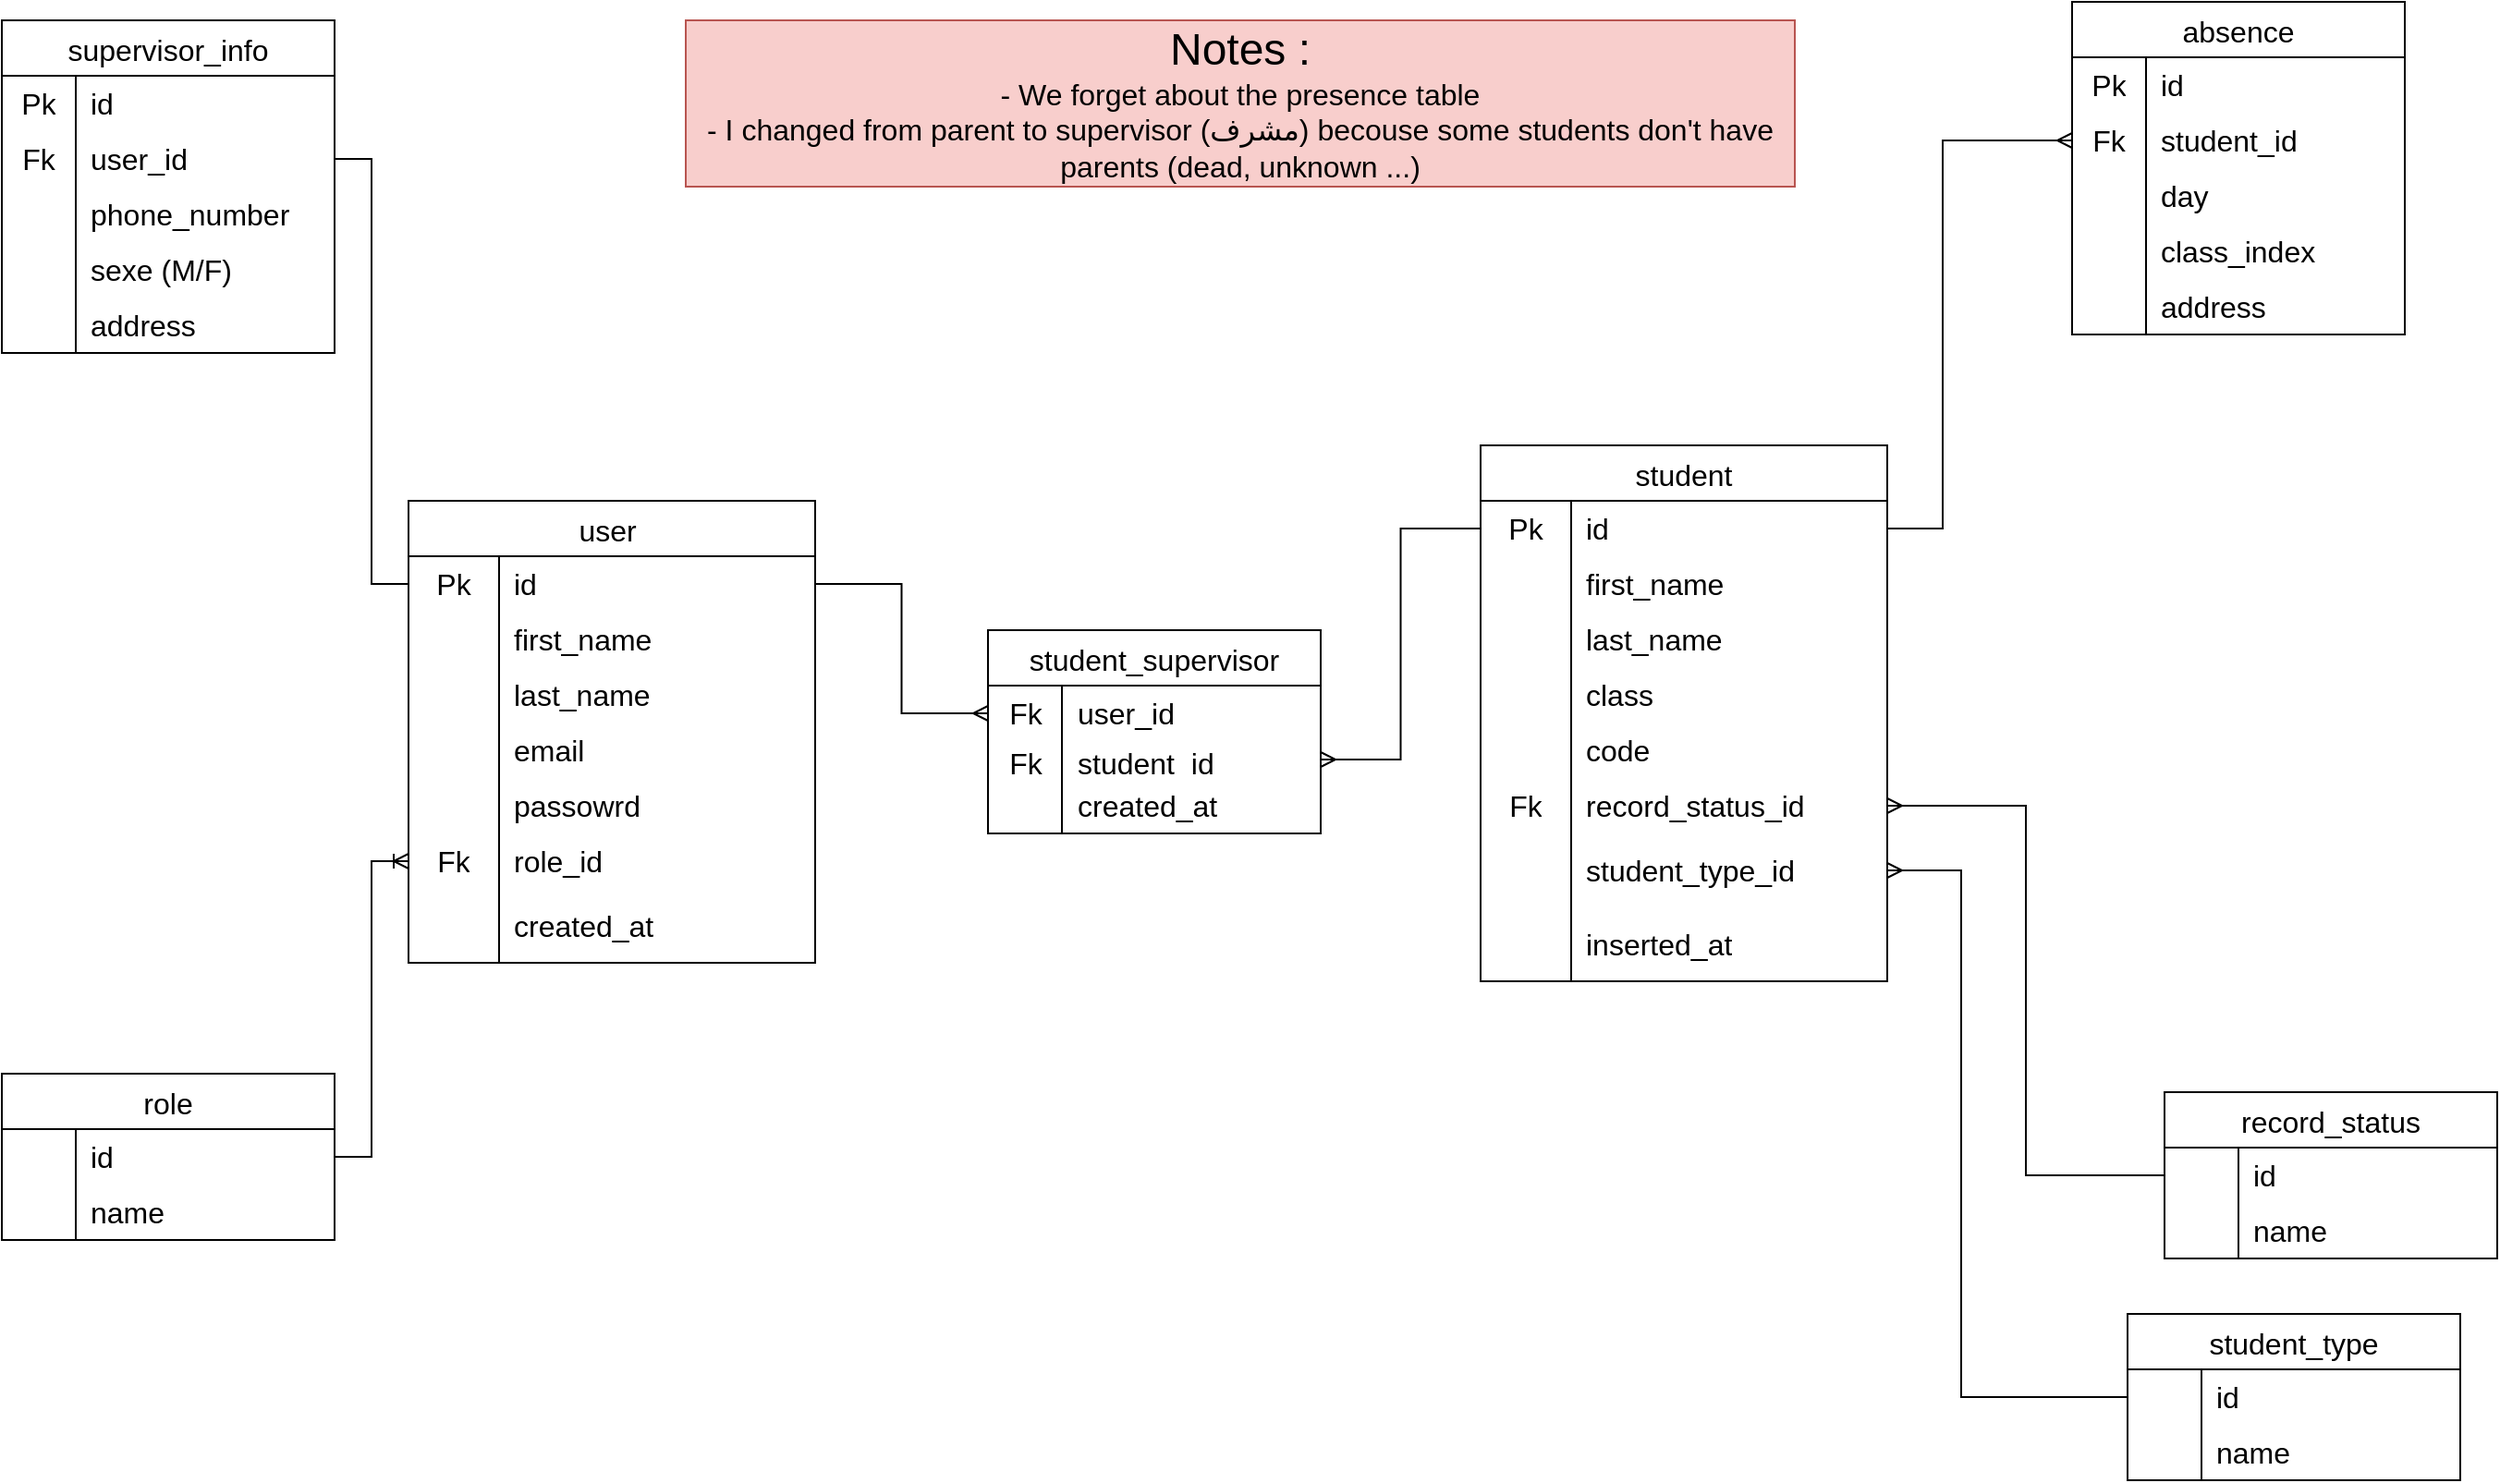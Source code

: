 <mxfile version="26.1.3">
  <diagram name="Page-1" id="iWVJlyP0sBPoSjWpy2HZ">
    <mxGraphModel dx="2587" dy="2181" grid="1" gridSize="10" guides="1" tooltips="1" connect="1" arrows="1" fold="1" page="1" pageScale="1" pageWidth="827" pageHeight="1169" math="0" shadow="0">
      <root>
        <mxCell id="0" />
        <mxCell id="1" parent="0" />
        <mxCell id="FHcWK3ahp0YAkN2YM2lw-1" value="user " style="shape=table;startSize=30;container=1;collapsible=0;childLayout=tableLayout;fixedRows=1;rowLines=0;fontStyle=0;strokeColor=default;fontSize=16;" parent="1" vertex="1">
          <mxGeometry x="10" y="80" width="220" height="250" as="geometry" />
        </mxCell>
        <mxCell id="FHcWK3ahp0YAkN2YM2lw-2" value="" style="shape=tableRow;horizontal=0;startSize=0;swimlaneHead=0;swimlaneBody=0;top=0;left=0;bottom=0;right=0;collapsible=0;dropTarget=0;fillColor=none;points=[[0,0.5],[1,0.5]];portConstraint=eastwest;strokeColor=inherit;fontSize=16;" parent="FHcWK3ahp0YAkN2YM2lw-1" vertex="1">
          <mxGeometry y="30" width="220" height="30" as="geometry" />
        </mxCell>
        <mxCell id="FHcWK3ahp0YAkN2YM2lw-3" value="Pk" style="shape=partialRectangle;html=1;whiteSpace=wrap;connectable=0;fillColor=none;top=0;left=0;bottom=0;right=0;overflow=hidden;pointerEvents=1;strokeColor=inherit;fontSize=16;" parent="FHcWK3ahp0YAkN2YM2lw-2" vertex="1">
          <mxGeometry width="49" height="30" as="geometry">
            <mxRectangle width="49" height="30" as="alternateBounds" />
          </mxGeometry>
        </mxCell>
        <mxCell id="FHcWK3ahp0YAkN2YM2lw-4" value="id&amp;nbsp;" style="shape=partialRectangle;html=1;whiteSpace=wrap;connectable=0;fillColor=none;top=0;left=0;bottom=0;right=0;align=left;spacingLeft=6;overflow=hidden;strokeColor=inherit;fontSize=16;" parent="FHcWK3ahp0YAkN2YM2lw-2" vertex="1">
          <mxGeometry x="49" width="171" height="30" as="geometry">
            <mxRectangle width="171" height="30" as="alternateBounds" />
          </mxGeometry>
        </mxCell>
        <mxCell id="FHcWK3ahp0YAkN2YM2lw-5" value="" style="shape=tableRow;horizontal=0;startSize=0;swimlaneHead=0;swimlaneBody=0;top=0;left=0;bottom=0;right=0;collapsible=0;dropTarget=0;fillColor=none;points=[[0,0.5],[1,0.5]];portConstraint=eastwest;strokeColor=inherit;fontSize=16;" parent="FHcWK3ahp0YAkN2YM2lw-1" vertex="1">
          <mxGeometry y="60" width="220" height="30" as="geometry" />
        </mxCell>
        <mxCell id="FHcWK3ahp0YAkN2YM2lw-6" value="" style="shape=partialRectangle;html=1;whiteSpace=wrap;connectable=0;fillColor=none;top=0;left=0;bottom=0;right=0;overflow=hidden;strokeColor=inherit;fontSize=16;" parent="FHcWK3ahp0YAkN2YM2lw-5" vertex="1">
          <mxGeometry width="49" height="30" as="geometry">
            <mxRectangle width="49" height="30" as="alternateBounds" />
          </mxGeometry>
        </mxCell>
        <mxCell id="FHcWK3ahp0YAkN2YM2lw-7" value="first_name" style="shape=partialRectangle;html=1;whiteSpace=wrap;connectable=0;fillColor=none;top=0;left=0;bottom=0;right=0;align=left;spacingLeft=6;overflow=hidden;strokeColor=inherit;fontSize=16;" parent="FHcWK3ahp0YAkN2YM2lw-5" vertex="1">
          <mxGeometry x="49" width="171" height="30" as="geometry">
            <mxRectangle width="171" height="30" as="alternateBounds" />
          </mxGeometry>
        </mxCell>
        <mxCell id="FHcWK3ahp0YAkN2YM2lw-11" value="" style="shape=tableRow;horizontal=0;startSize=0;swimlaneHead=0;swimlaneBody=0;top=0;left=0;bottom=0;right=0;collapsible=0;dropTarget=0;fillColor=none;points=[[0,0.5],[1,0.5]];portConstraint=eastwest;strokeColor=inherit;fontSize=16;" parent="FHcWK3ahp0YAkN2YM2lw-1" vertex="1">
          <mxGeometry y="90" width="220" height="30" as="geometry" />
        </mxCell>
        <mxCell id="FHcWK3ahp0YAkN2YM2lw-12" value="" style="shape=partialRectangle;html=1;whiteSpace=wrap;connectable=0;fillColor=none;top=0;left=0;bottom=0;right=0;overflow=hidden;strokeColor=inherit;fontSize=16;" parent="FHcWK3ahp0YAkN2YM2lw-11" vertex="1">
          <mxGeometry width="49" height="30" as="geometry">
            <mxRectangle width="49" height="30" as="alternateBounds" />
          </mxGeometry>
        </mxCell>
        <mxCell id="FHcWK3ahp0YAkN2YM2lw-13" value="last_name&amp;nbsp;" style="shape=partialRectangle;html=1;whiteSpace=wrap;connectable=0;fillColor=none;top=0;left=0;bottom=0;right=0;align=left;spacingLeft=6;overflow=hidden;strokeColor=inherit;fontSize=16;" parent="FHcWK3ahp0YAkN2YM2lw-11" vertex="1">
          <mxGeometry x="49" width="171" height="30" as="geometry">
            <mxRectangle width="171" height="30" as="alternateBounds" />
          </mxGeometry>
        </mxCell>
        <mxCell id="FHcWK3ahp0YAkN2YM2lw-14" value="" style="shape=tableRow;horizontal=0;startSize=0;swimlaneHead=0;swimlaneBody=0;top=0;left=0;bottom=0;right=0;collapsible=0;dropTarget=0;fillColor=none;points=[[0,0.5],[1,0.5]];portConstraint=eastwest;strokeColor=inherit;fontSize=16;" parent="FHcWK3ahp0YAkN2YM2lw-1" vertex="1">
          <mxGeometry y="120" width="220" height="30" as="geometry" />
        </mxCell>
        <mxCell id="FHcWK3ahp0YAkN2YM2lw-15" value="" style="shape=partialRectangle;html=1;whiteSpace=wrap;connectable=0;fillColor=none;top=0;left=0;bottom=0;right=0;overflow=hidden;strokeColor=inherit;fontSize=16;" parent="FHcWK3ahp0YAkN2YM2lw-14" vertex="1">
          <mxGeometry width="49" height="30" as="geometry">
            <mxRectangle width="49" height="30" as="alternateBounds" />
          </mxGeometry>
        </mxCell>
        <mxCell id="FHcWK3ahp0YAkN2YM2lw-16" value="email" style="shape=partialRectangle;html=1;whiteSpace=wrap;connectable=0;fillColor=none;top=0;left=0;bottom=0;right=0;align=left;spacingLeft=6;overflow=hidden;strokeColor=inherit;fontSize=16;" parent="FHcWK3ahp0YAkN2YM2lw-14" vertex="1">
          <mxGeometry x="49" width="171" height="30" as="geometry">
            <mxRectangle width="171" height="30" as="alternateBounds" />
          </mxGeometry>
        </mxCell>
        <mxCell id="FHcWK3ahp0YAkN2YM2lw-30" value="" style="shape=tableRow;horizontal=0;startSize=0;swimlaneHead=0;swimlaneBody=0;top=0;left=0;bottom=0;right=0;collapsible=0;dropTarget=0;fillColor=none;points=[[0,0.5],[1,0.5]];portConstraint=eastwest;strokeColor=inherit;fontSize=16;" parent="FHcWK3ahp0YAkN2YM2lw-1" vertex="1">
          <mxGeometry y="150" width="220" height="30" as="geometry" />
        </mxCell>
        <mxCell id="FHcWK3ahp0YAkN2YM2lw-31" value="" style="shape=partialRectangle;html=1;whiteSpace=wrap;connectable=0;fillColor=none;top=0;left=0;bottom=0;right=0;overflow=hidden;strokeColor=inherit;fontSize=16;" parent="FHcWK3ahp0YAkN2YM2lw-30" vertex="1">
          <mxGeometry width="49" height="30" as="geometry">
            <mxRectangle width="49" height="30" as="alternateBounds" />
          </mxGeometry>
        </mxCell>
        <mxCell id="FHcWK3ahp0YAkN2YM2lw-32" value="passowrd" style="shape=partialRectangle;html=1;whiteSpace=wrap;connectable=0;fillColor=none;top=0;left=0;bottom=0;right=0;align=left;spacingLeft=6;overflow=hidden;strokeColor=inherit;fontSize=16;" parent="FHcWK3ahp0YAkN2YM2lw-30" vertex="1">
          <mxGeometry x="49" width="171" height="30" as="geometry">
            <mxRectangle width="171" height="30" as="alternateBounds" />
          </mxGeometry>
        </mxCell>
        <mxCell id="FHcWK3ahp0YAkN2YM2lw-17" value="" style="shape=tableRow;horizontal=0;startSize=0;swimlaneHead=0;swimlaneBody=0;top=0;left=0;bottom=0;right=0;collapsible=0;dropTarget=0;fillColor=none;points=[[0,0.5],[1,0.5]];portConstraint=eastwest;strokeColor=inherit;fontSize=16;" parent="FHcWK3ahp0YAkN2YM2lw-1" vertex="1">
          <mxGeometry y="180" width="220" height="30" as="geometry" />
        </mxCell>
        <mxCell id="FHcWK3ahp0YAkN2YM2lw-18" value="Fk" style="shape=partialRectangle;html=1;whiteSpace=wrap;connectable=0;fillColor=none;top=0;left=0;bottom=0;right=0;overflow=hidden;strokeColor=inherit;fontSize=16;" parent="FHcWK3ahp0YAkN2YM2lw-17" vertex="1">
          <mxGeometry width="49" height="30" as="geometry">
            <mxRectangle width="49" height="30" as="alternateBounds" />
          </mxGeometry>
        </mxCell>
        <mxCell id="FHcWK3ahp0YAkN2YM2lw-19" value="role_id" style="shape=partialRectangle;html=1;whiteSpace=wrap;connectable=0;fillColor=none;top=0;left=0;bottom=0;right=0;align=left;spacingLeft=6;overflow=hidden;strokeColor=inherit;fontSize=16;" parent="FHcWK3ahp0YAkN2YM2lw-17" vertex="1">
          <mxGeometry x="49" width="171" height="30" as="geometry">
            <mxRectangle width="171" height="30" as="alternateBounds" />
          </mxGeometry>
        </mxCell>
        <mxCell id="FHcWK3ahp0YAkN2YM2lw-8" value="" style="shape=tableRow;horizontal=0;startSize=0;swimlaneHead=0;swimlaneBody=0;top=0;left=0;bottom=0;right=0;collapsible=0;dropTarget=0;fillColor=none;points=[[0,0.5],[1,0.5]];portConstraint=eastwest;strokeColor=inherit;fontSize=16;" parent="FHcWK3ahp0YAkN2YM2lw-1" vertex="1">
          <mxGeometry y="210" width="220" height="40" as="geometry" />
        </mxCell>
        <mxCell id="FHcWK3ahp0YAkN2YM2lw-9" value="" style="shape=partialRectangle;html=1;whiteSpace=wrap;connectable=0;fillColor=none;top=0;left=0;bottom=0;right=0;overflow=hidden;strokeColor=inherit;fontSize=16;" parent="FHcWK3ahp0YAkN2YM2lw-8" vertex="1">
          <mxGeometry width="49" height="40" as="geometry">
            <mxRectangle width="49" height="40" as="alternateBounds" />
          </mxGeometry>
        </mxCell>
        <mxCell id="FHcWK3ahp0YAkN2YM2lw-10" value="created_at" style="shape=partialRectangle;html=1;whiteSpace=wrap;connectable=0;fillColor=none;top=0;left=0;bottom=0;right=0;align=left;spacingLeft=6;overflow=hidden;strokeColor=inherit;fontSize=16;" parent="FHcWK3ahp0YAkN2YM2lw-8" vertex="1">
          <mxGeometry x="49" width="171" height="40" as="geometry">
            <mxRectangle width="171" height="40" as="alternateBounds" />
          </mxGeometry>
        </mxCell>
        <mxCell id="FHcWK3ahp0YAkN2YM2lw-20" value="role" style="shape=table;startSize=30;container=1;collapsible=0;childLayout=tableLayout;fixedRows=1;rowLines=0;fontStyle=0;strokeColor=default;fontSize=16;" parent="1" vertex="1">
          <mxGeometry x="-210" y="390" width="180" height="90" as="geometry" />
        </mxCell>
        <mxCell id="FHcWK3ahp0YAkN2YM2lw-21" value="" style="shape=tableRow;horizontal=0;startSize=0;swimlaneHead=0;swimlaneBody=0;top=0;left=0;bottom=0;right=0;collapsible=0;dropTarget=0;fillColor=none;points=[[0,0.5],[1,0.5]];portConstraint=eastwest;strokeColor=inherit;fontSize=16;" parent="FHcWK3ahp0YAkN2YM2lw-20" vertex="1">
          <mxGeometry y="30" width="180" height="30" as="geometry" />
        </mxCell>
        <mxCell id="FHcWK3ahp0YAkN2YM2lw-22" value="" style="shape=partialRectangle;html=1;whiteSpace=wrap;connectable=0;fillColor=none;top=0;left=0;bottom=0;right=0;overflow=hidden;pointerEvents=1;strokeColor=inherit;fontSize=16;" parent="FHcWK3ahp0YAkN2YM2lw-21" vertex="1">
          <mxGeometry width="40" height="30" as="geometry">
            <mxRectangle width="40" height="30" as="alternateBounds" />
          </mxGeometry>
        </mxCell>
        <mxCell id="FHcWK3ahp0YAkN2YM2lw-23" value="id" style="shape=partialRectangle;html=1;whiteSpace=wrap;connectable=0;fillColor=none;top=0;left=0;bottom=0;right=0;align=left;spacingLeft=6;overflow=hidden;strokeColor=inherit;fontSize=16;" parent="FHcWK3ahp0YAkN2YM2lw-21" vertex="1">
          <mxGeometry x="40" width="140" height="30" as="geometry">
            <mxRectangle width="140" height="30" as="alternateBounds" />
          </mxGeometry>
        </mxCell>
        <mxCell id="FHcWK3ahp0YAkN2YM2lw-24" value="" style="shape=tableRow;horizontal=0;startSize=0;swimlaneHead=0;swimlaneBody=0;top=0;left=0;bottom=0;right=0;collapsible=0;dropTarget=0;fillColor=none;points=[[0,0.5],[1,0.5]];portConstraint=eastwest;strokeColor=inherit;fontSize=16;" parent="FHcWK3ahp0YAkN2YM2lw-20" vertex="1">
          <mxGeometry y="60" width="180" height="30" as="geometry" />
        </mxCell>
        <mxCell id="FHcWK3ahp0YAkN2YM2lw-25" value="" style="shape=partialRectangle;html=1;whiteSpace=wrap;connectable=0;fillColor=none;top=0;left=0;bottom=0;right=0;overflow=hidden;strokeColor=inherit;fontSize=16;" parent="FHcWK3ahp0YAkN2YM2lw-24" vertex="1">
          <mxGeometry width="40" height="30" as="geometry">
            <mxRectangle width="40" height="30" as="alternateBounds" />
          </mxGeometry>
        </mxCell>
        <mxCell id="FHcWK3ahp0YAkN2YM2lw-26" value="name" style="shape=partialRectangle;html=1;whiteSpace=wrap;connectable=0;fillColor=none;top=0;left=0;bottom=0;right=0;align=left;spacingLeft=6;overflow=hidden;strokeColor=inherit;fontSize=16;" parent="FHcWK3ahp0YAkN2YM2lw-24" vertex="1">
          <mxGeometry x="40" width="140" height="30" as="geometry">
            <mxRectangle width="140" height="30" as="alternateBounds" />
          </mxGeometry>
        </mxCell>
        <mxCell id="FHcWK3ahp0YAkN2YM2lw-60" value="record_status" style="shape=table;startSize=30;container=1;collapsible=0;childLayout=tableLayout;fixedRows=1;rowLines=0;fontStyle=0;strokeColor=default;fontSize=16;" parent="1" vertex="1">
          <mxGeometry x="960" y="400" width="180" height="90" as="geometry" />
        </mxCell>
        <mxCell id="FHcWK3ahp0YAkN2YM2lw-61" value="" style="shape=tableRow;horizontal=0;startSize=0;swimlaneHead=0;swimlaneBody=0;top=0;left=0;bottom=0;right=0;collapsible=0;dropTarget=0;fillColor=none;points=[[0,0.5],[1,0.5]];portConstraint=eastwest;strokeColor=inherit;fontSize=16;" parent="FHcWK3ahp0YAkN2YM2lw-60" vertex="1">
          <mxGeometry y="30" width="180" height="30" as="geometry" />
        </mxCell>
        <mxCell id="FHcWK3ahp0YAkN2YM2lw-62" value="" style="shape=partialRectangle;html=1;whiteSpace=wrap;connectable=0;fillColor=none;top=0;left=0;bottom=0;right=0;overflow=hidden;pointerEvents=1;strokeColor=inherit;fontSize=16;" parent="FHcWK3ahp0YAkN2YM2lw-61" vertex="1">
          <mxGeometry width="40" height="30" as="geometry">
            <mxRectangle width="40" height="30" as="alternateBounds" />
          </mxGeometry>
        </mxCell>
        <mxCell id="FHcWK3ahp0YAkN2YM2lw-63" value="id" style="shape=partialRectangle;html=1;whiteSpace=wrap;connectable=0;fillColor=none;top=0;left=0;bottom=0;right=0;align=left;spacingLeft=6;overflow=hidden;strokeColor=inherit;fontSize=16;" parent="FHcWK3ahp0YAkN2YM2lw-61" vertex="1">
          <mxGeometry x="40" width="140" height="30" as="geometry">
            <mxRectangle width="140" height="30" as="alternateBounds" />
          </mxGeometry>
        </mxCell>
        <mxCell id="FHcWK3ahp0YAkN2YM2lw-64" value="" style="shape=tableRow;horizontal=0;startSize=0;swimlaneHead=0;swimlaneBody=0;top=0;left=0;bottom=0;right=0;collapsible=0;dropTarget=0;fillColor=none;points=[[0,0.5],[1,0.5]];portConstraint=eastwest;strokeColor=inherit;fontSize=16;" parent="FHcWK3ahp0YAkN2YM2lw-60" vertex="1">
          <mxGeometry y="60" width="180" height="30" as="geometry" />
        </mxCell>
        <mxCell id="FHcWK3ahp0YAkN2YM2lw-65" value="" style="shape=partialRectangle;html=1;whiteSpace=wrap;connectable=0;fillColor=none;top=0;left=0;bottom=0;right=0;overflow=hidden;strokeColor=inherit;fontSize=16;" parent="FHcWK3ahp0YAkN2YM2lw-64" vertex="1">
          <mxGeometry width="40" height="30" as="geometry">
            <mxRectangle width="40" height="30" as="alternateBounds" />
          </mxGeometry>
        </mxCell>
        <mxCell id="FHcWK3ahp0YAkN2YM2lw-66" value="name" style="shape=partialRectangle;html=1;whiteSpace=wrap;connectable=0;fillColor=none;top=0;left=0;bottom=0;right=0;align=left;spacingLeft=6;overflow=hidden;strokeColor=inherit;fontSize=16;" parent="FHcWK3ahp0YAkN2YM2lw-64" vertex="1">
          <mxGeometry x="40" width="140" height="30" as="geometry">
            <mxRectangle width="140" height="30" as="alternateBounds" />
          </mxGeometry>
        </mxCell>
        <mxCell id="FHcWK3ahp0YAkN2YM2lw-111" value="student_supervisor" style="shape=table;startSize=30;container=1;collapsible=0;childLayout=tableLayout;fixedRows=1;rowLines=0;fontStyle=0;strokeColor=default;fontSize=16;" parent="1" vertex="1">
          <mxGeometry x="323.5" y="150" width="180" height="110" as="geometry" />
        </mxCell>
        <mxCell id="FHcWK3ahp0YAkN2YM2lw-115" value="" style="shape=tableRow;horizontal=0;startSize=0;swimlaneHead=0;swimlaneBody=0;top=0;left=0;bottom=0;right=0;collapsible=0;dropTarget=0;fillColor=none;points=[[0,0.5],[1,0.5]];portConstraint=eastwest;strokeColor=inherit;fontSize=16;" parent="FHcWK3ahp0YAkN2YM2lw-111" vertex="1">
          <mxGeometry y="30" width="180" height="30" as="geometry" />
        </mxCell>
        <mxCell id="FHcWK3ahp0YAkN2YM2lw-116" value="Fk" style="shape=partialRectangle;html=1;whiteSpace=wrap;connectable=0;fillColor=none;top=0;left=0;bottom=0;right=0;overflow=hidden;strokeColor=inherit;fontSize=16;" parent="FHcWK3ahp0YAkN2YM2lw-115" vertex="1">
          <mxGeometry width="40" height="30" as="geometry">
            <mxRectangle width="40" height="30" as="alternateBounds" />
          </mxGeometry>
        </mxCell>
        <mxCell id="FHcWK3ahp0YAkN2YM2lw-117" value="user_id" style="shape=partialRectangle;html=1;whiteSpace=wrap;connectable=0;fillColor=none;top=0;left=0;bottom=0;right=0;align=left;spacingLeft=6;overflow=hidden;strokeColor=inherit;fontSize=16;" parent="FHcWK3ahp0YAkN2YM2lw-115" vertex="1">
          <mxGeometry x="40" width="140" height="30" as="geometry">
            <mxRectangle width="140" height="30" as="alternateBounds" />
          </mxGeometry>
        </mxCell>
        <mxCell id="FHcWK3ahp0YAkN2YM2lw-112" value="" style="shape=tableRow;horizontal=0;startSize=0;swimlaneHead=0;swimlaneBody=0;top=0;left=0;bottom=0;right=0;collapsible=0;dropTarget=0;fillColor=none;points=[[0,0.5],[1,0.5]];portConstraint=eastwest;strokeColor=inherit;fontSize=16;" parent="FHcWK3ahp0YAkN2YM2lw-111" vertex="1">
          <mxGeometry y="60" width="180" height="20" as="geometry" />
        </mxCell>
        <mxCell id="FHcWK3ahp0YAkN2YM2lw-113" value="Fk" style="shape=partialRectangle;html=1;whiteSpace=wrap;connectable=0;fillColor=none;top=0;left=0;bottom=0;right=0;overflow=hidden;pointerEvents=1;strokeColor=inherit;fontSize=16;" parent="FHcWK3ahp0YAkN2YM2lw-112" vertex="1">
          <mxGeometry width="40" height="20" as="geometry">
            <mxRectangle width="40" height="20" as="alternateBounds" />
          </mxGeometry>
        </mxCell>
        <mxCell id="FHcWK3ahp0YAkN2YM2lw-114" value="student_id" style="shape=partialRectangle;html=1;whiteSpace=wrap;connectable=0;fillColor=none;top=0;left=0;bottom=0;right=0;align=left;spacingLeft=6;overflow=hidden;strokeColor=inherit;fontSize=16;" parent="FHcWK3ahp0YAkN2YM2lw-112" vertex="1">
          <mxGeometry x="40" width="140" height="20" as="geometry">
            <mxRectangle width="140" height="20" as="alternateBounds" />
          </mxGeometry>
        </mxCell>
        <mxCell id="FHcWK3ahp0YAkN2YM2lw-118" value="" style="shape=tableRow;horizontal=0;startSize=0;swimlaneHead=0;swimlaneBody=0;top=0;left=0;bottom=0;right=0;collapsible=0;dropTarget=0;fillColor=none;points=[[0,0.5],[1,0.5]];portConstraint=eastwest;strokeColor=inherit;fontSize=16;" parent="FHcWK3ahp0YAkN2YM2lw-111" vertex="1">
          <mxGeometry y="80" width="180" height="30" as="geometry" />
        </mxCell>
        <mxCell id="FHcWK3ahp0YAkN2YM2lw-119" value="" style="shape=partialRectangle;html=1;whiteSpace=wrap;connectable=0;fillColor=none;top=0;left=0;bottom=0;right=0;overflow=hidden;strokeColor=inherit;fontSize=16;" parent="FHcWK3ahp0YAkN2YM2lw-118" vertex="1">
          <mxGeometry width="40" height="30" as="geometry">
            <mxRectangle width="40" height="30" as="alternateBounds" />
          </mxGeometry>
        </mxCell>
        <mxCell id="FHcWK3ahp0YAkN2YM2lw-120" value="created_at" style="shape=partialRectangle;html=1;whiteSpace=wrap;connectable=0;fillColor=none;top=0;left=0;bottom=0;right=0;align=left;spacingLeft=6;overflow=hidden;strokeColor=inherit;fontSize=16;" parent="FHcWK3ahp0YAkN2YM2lw-118" vertex="1">
          <mxGeometry x="40" width="140" height="30" as="geometry">
            <mxRectangle width="140" height="30" as="alternateBounds" />
          </mxGeometry>
        </mxCell>
        <mxCell id="0Z7_O7jBufuZSuXFcA4i-94" style="edgeStyle=orthogonalEdgeStyle;rounded=0;orthogonalLoop=1;jettySize=auto;html=1;entryX=1;entryY=0.5;entryDx=0;entryDy=0;endArrow=ERmany;endFill=0;exitX=0;exitY=0.5;exitDx=0;exitDy=0;" edge="1" parent="1" source="FHcWK3ahp0YAkN2YM2lw-80" target="0Z7_O7jBufuZSuXFcA4i-75">
          <mxGeometry relative="1" as="geometry">
            <Array as="points">
              <mxPoint x="850" y="565" />
              <mxPoint x="850" y="280" />
            </Array>
          </mxGeometry>
        </mxCell>
        <mxCell id="FHcWK3ahp0YAkN2YM2lw-79" value="student_type" style="shape=table;startSize=30;container=1;collapsible=0;childLayout=tableLayout;fixedRows=1;rowLines=0;fontStyle=0;strokeColor=default;fontSize=16;" parent="1" vertex="1">
          <mxGeometry x="940" y="520" width="180" height="90" as="geometry" />
        </mxCell>
        <mxCell id="FHcWK3ahp0YAkN2YM2lw-80" value="" style="shape=tableRow;horizontal=0;startSize=0;swimlaneHead=0;swimlaneBody=0;top=0;left=0;bottom=0;right=0;collapsible=0;dropTarget=0;fillColor=none;points=[[0,0.5],[1,0.5]];portConstraint=eastwest;strokeColor=inherit;fontSize=16;" parent="FHcWK3ahp0YAkN2YM2lw-79" vertex="1">
          <mxGeometry y="30" width="180" height="30" as="geometry" />
        </mxCell>
        <mxCell id="FHcWK3ahp0YAkN2YM2lw-81" value="" style="shape=partialRectangle;html=1;whiteSpace=wrap;connectable=0;fillColor=none;top=0;left=0;bottom=0;right=0;overflow=hidden;pointerEvents=1;strokeColor=inherit;fontSize=16;" parent="FHcWK3ahp0YAkN2YM2lw-80" vertex="1">
          <mxGeometry width="40" height="30" as="geometry">
            <mxRectangle width="40" height="30" as="alternateBounds" />
          </mxGeometry>
        </mxCell>
        <mxCell id="FHcWK3ahp0YAkN2YM2lw-82" value="id" style="shape=partialRectangle;html=1;whiteSpace=wrap;connectable=0;fillColor=none;top=0;left=0;bottom=0;right=0;align=left;spacingLeft=6;overflow=hidden;strokeColor=inherit;fontSize=16;" parent="FHcWK3ahp0YAkN2YM2lw-80" vertex="1">
          <mxGeometry x="40" width="140" height="30" as="geometry">
            <mxRectangle width="140" height="30" as="alternateBounds" />
          </mxGeometry>
        </mxCell>
        <mxCell id="FHcWK3ahp0YAkN2YM2lw-83" value="" style="shape=tableRow;horizontal=0;startSize=0;swimlaneHead=0;swimlaneBody=0;top=0;left=0;bottom=0;right=0;collapsible=0;dropTarget=0;fillColor=none;points=[[0,0.5],[1,0.5]];portConstraint=eastwest;strokeColor=inherit;fontSize=16;" parent="FHcWK3ahp0YAkN2YM2lw-79" vertex="1">
          <mxGeometry y="60" width="180" height="30" as="geometry" />
        </mxCell>
        <mxCell id="FHcWK3ahp0YAkN2YM2lw-84" value="" style="shape=partialRectangle;html=1;whiteSpace=wrap;connectable=0;fillColor=none;top=0;left=0;bottom=0;right=0;overflow=hidden;strokeColor=inherit;fontSize=16;" parent="FHcWK3ahp0YAkN2YM2lw-83" vertex="1">
          <mxGeometry width="40" height="30" as="geometry">
            <mxRectangle width="40" height="30" as="alternateBounds" />
          </mxGeometry>
        </mxCell>
        <mxCell id="FHcWK3ahp0YAkN2YM2lw-85" value="name" style="shape=partialRectangle;html=1;whiteSpace=wrap;connectable=0;fillColor=none;top=0;left=0;bottom=0;right=0;align=left;spacingLeft=6;overflow=hidden;strokeColor=inherit;fontSize=16;" parent="FHcWK3ahp0YAkN2YM2lw-83" vertex="1">
          <mxGeometry x="40" width="140" height="30" as="geometry">
            <mxRectangle width="140" height="30" as="alternateBounds" />
          </mxGeometry>
        </mxCell>
        <mxCell id="0Z7_O7jBufuZSuXFcA4i-1" style="edgeStyle=orthogonalEdgeStyle;rounded=0;orthogonalLoop=1;jettySize=auto;html=1;startArrow=ERoneToMany;startFill=0;endArrow=none;" edge="1" parent="1" source="FHcWK3ahp0YAkN2YM2lw-17" target="FHcWK3ahp0YAkN2YM2lw-21">
          <mxGeometry relative="1" as="geometry" />
        </mxCell>
        <mxCell id="0Z7_O7jBufuZSuXFcA4i-2" value="supervisor_info" style="shape=table;startSize=30;container=1;collapsible=0;childLayout=tableLayout;fixedRows=1;rowLines=0;fontStyle=0;strokeColor=default;fontSize=16;" vertex="1" parent="1">
          <mxGeometry x="-210" y="-180" width="180" height="180" as="geometry" />
        </mxCell>
        <mxCell id="0Z7_O7jBufuZSuXFcA4i-3" value="" style="shape=tableRow;horizontal=0;startSize=0;swimlaneHead=0;swimlaneBody=0;top=0;left=0;bottom=0;right=0;collapsible=0;dropTarget=0;fillColor=none;points=[[0,0.5],[1,0.5]];portConstraint=eastwest;strokeColor=inherit;fontSize=16;" vertex="1" parent="0Z7_O7jBufuZSuXFcA4i-2">
          <mxGeometry y="30" width="180" height="30" as="geometry" />
        </mxCell>
        <mxCell id="0Z7_O7jBufuZSuXFcA4i-4" value="Pk" style="shape=partialRectangle;html=1;whiteSpace=wrap;connectable=0;fillColor=none;top=0;left=0;bottom=0;right=0;overflow=hidden;pointerEvents=1;strokeColor=inherit;fontSize=16;" vertex="1" parent="0Z7_O7jBufuZSuXFcA4i-3">
          <mxGeometry width="40" height="30" as="geometry">
            <mxRectangle width="40" height="30" as="alternateBounds" />
          </mxGeometry>
        </mxCell>
        <mxCell id="0Z7_O7jBufuZSuXFcA4i-5" value="id" style="shape=partialRectangle;html=1;whiteSpace=wrap;connectable=0;fillColor=none;top=0;left=0;bottom=0;right=0;align=left;spacingLeft=6;overflow=hidden;strokeColor=inherit;fontSize=16;" vertex="1" parent="0Z7_O7jBufuZSuXFcA4i-3">
          <mxGeometry x="40" width="140" height="30" as="geometry">
            <mxRectangle width="140" height="30" as="alternateBounds" />
          </mxGeometry>
        </mxCell>
        <mxCell id="0Z7_O7jBufuZSuXFcA4i-6" value="" style="shape=tableRow;horizontal=0;startSize=0;swimlaneHead=0;swimlaneBody=0;top=0;left=0;bottom=0;right=0;collapsible=0;dropTarget=0;fillColor=none;points=[[0,0.5],[1,0.5]];portConstraint=eastwest;strokeColor=inherit;fontSize=16;" vertex="1" parent="0Z7_O7jBufuZSuXFcA4i-2">
          <mxGeometry y="60" width="180" height="30" as="geometry" />
        </mxCell>
        <mxCell id="0Z7_O7jBufuZSuXFcA4i-7" value="Fk" style="shape=partialRectangle;html=1;whiteSpace=wrap;connectable=0;fillColor=none;top=0;left=0;bottom=0;right=0;overflow=hidden;strokeColor=inherit;fontSize=16;" vertex="1" parent="0Z7_O7jBufuZSuXFcA4i-6">
          <mxGeometry width="40" height="30" as="geometry">
            <mxRectangle width="40" height="30" as="alternateBounds" />
          </mxGeometry>
        </mxCell>
        <mxCell id="0Z7_O7jBufuZSuXFcA4i-8" value="user_id" style="shape=partialRectangle;html=1;whiteSpace=wrap;connectable=0;fillColor=none;top=0;left=0;bottom=0;right=0;align=left;spacingLeft=6;overflow=hidden;strokeColor=inherit;fontSize=16;" vertex="1" parent="0Z7_O7jBufuZSuXFcA4i-6">
          <mxGeometry x="40" width="140" height="30" as="geometry">
            <mxRectangle width="140" height="30" as="alternateBounds" />
          </mxGeometry>
        </mxCell>
        <mxCell id="0Z7_O7jBufuZSuXFcA4i-14" style="shape=tableRow;horizontal=0;startSize=0;swimlaneHead=0;swimlaneBody=0;top=0;left=0;bottom=0;right=0;collapsible=0;dropTarget=0;fillColor=none;points=[[0,0.5],[1,0.5]];portConstraint=eastwest;strokeColor=inherit;fontSize=16;" vertex="1" parent="0Z7_O7jBufuZSuXFcA4i-2">
          <mxGeometry y="90" width="180" height="30" as="geometry" />
        </mxCell>
        <mxCell id="0Z7_O7jBufuZSuXFcA4i-15" style="shape=partialRectangle;html=1;whiteSpace=wrap;connectable=0;fillColor=none;top=0;left=0;bottom=0;right=0;overflow=hidden;strokeColor=inherit;fontSize=16;" vertex="1" parent="0Z7_O7jBufuZSuXFcA4i-14">
          <mxGeometry width="40" height="30" as="geometry">
            <mxRectangle width="40" height="30" as="alternateBounds" />
          </mxGeometry>
        </mxCell>
        <mxCell id="0Z7_O7jBufuZSuXFcA4i-16" value="phone_number" style="shape=partialRectangle;html=1;whiteSpace=wrap;connectable=0;fillColor=none;top=0;left=0;bottom=0;right=0;align=left;spacingLeft=6;overflow=hidden;strokeColor=inherit;fontSize=16;" vertex="1" parent="0Z7_O7jBufuZSuXFcA4i-14">
          <mxGeometry x="40" width="140" height="30" as="geometry">
            <mxRectangle width="140" height="30" as="alternateBounds" />
          </mxGeometry>
        </mxCell>
        <mxCell id="0Z7_O7jBufuZSuXFcA4i-17" style="shape=tableRow;horizontal=0;startSize=0;swimlaneHead=0;swimlaneBody=0;top=0;left=0;bottom=0;right=0;collapsible=0;dropTarget=0;fillColor=none;points=[[0,0.5],[1,0.5]];portConstraint=eastwest;strokeColor=inherit;fontSize=16;" vertex="1" parent="0Z7_O7jBufuZSuXFcA4i-2">
          <mxGeometry y="120" width="180" height="30" as="geometry" />
        </mxCell>
        <mxCell id="0Z7_O7jBufuZSuXFcA4i-18" style="shape=partialRectangle;html=1;whiteSpace=wrap;connectable=0;fillColor=none;top=0;left=0;bottom=0;right=0;overflow=hidden;strokeColor=inherit;fontSize=16;" vertex="1" parent="0Z7_O7jBufuZSuXFcA4i-17">
          <mxGeometry width="40" height="30" as="geometry">
            <mxRectangle width="40" height="30" as="alternateBounds" />
          </mxGeometry>
        </mxCell>
        <mxCell id="0Z7_O7jBufuZSuXFcA4i-19" value="sexe (M/F)" style="shape=partialRectangle;html=1;whiteSpace=wrap;connectable=0;fillColor=none;top=0;left=0;bottom=0;right=0;align=left;spacingLeft=6;overflow=hidden;strokeColor=inherit;fontSize=16;" vertex="1" parent="0Z7_O7jBufuZSuXFcA4i-17">
          <mxGeometry x="40" width="140" height="30" as="geometry">
            <mxRectangle width="140" height="30" as="alternateBounds" />
          </mxGeometry>
        </mxCell>
        <mxCell id="0Z7_O7jBufuZSuXFcA4i-20" style="shape=tableRow;horizontal=0;startSize=0;swimlaneHead=0;swimlaneBody=0;top=0;left=0;bottom=0;right=0;collapsible=0;dropTarget=0;fillColor=none;points=[[0,0.5],[1,0.5]];portConstraint=eastwest;strokeColor=inherit;fontSize=16;" vertex="1" parent="0Z7_O7jBufuZSuXFcA4i-2">
          <mxGeometry y="150" width="180" height="30" as="geometry" />
        </mxCell>
        <mxCell id="0Z7_O7jBufuZSuXFcA4i-21" style="shape=partialRectangle;html=1;whiteSpace=wrap;connectable=0;fillColor=none;top=0;left=0;bottom=0;right=0;overflow=hidden;strokeColor=inherit;fontSize=16;" vertex="1" parent="0Z7_O7jBufuZSuXFcA4i-20">
          <mxGeometry width="40" height="30" as="geometry">
            <mxRectangle width="40" height="30" as="alternateBounds" />
          </mxGeometry>
        </mxCell>
        <mxCell id="0Z7_O7jBufuZSuXFcA4i-22" value="address" style="shape=partialRectangle;html=1;whiteSpace=wrap;connectable=0;fillColor=none;top=0;left=0;bottom=0;right=0;align=left;spacingLeft=6;overflow=hidden;strokeColor=inherit;fontSize=16;" vertex="1" parent="0Z7_O7jBufuZSuXFcA4i-20">
          <mxGeometry x="40" width="140" height="30" as="geometry">
            <mxRectangle width="140" height="30" as="alternateBounds" />
          </mxGeometry>
        </mxCell>
        <mxCell id="0Z7_O7jBufuZSuXFcA4i-23" style="edgeStyle=orthogonalEdgeStyle;rounded=0;orthogonalLoop=1;jettySize=auto;html=1;entryX=0;entryY=0.5;entryDx=0;entryDy=0;endArrow=none;startFill=0;" edge="1" parent="1" source="0Z7_O7jBufuZSuXFcA4i-6" target="FHcWK3ahp0YAkN2YM2lw-2">
          <mxGeometry relative="1" as="geometry" />
        </mxCell>
        <mxCell id="0Z7_O7jBufuZSuXFcA4i-24" value="absence" style="shape=table;startSize=30;container=1;collapsible=0;childLayout=tableLayout;fixedRows=1;rowLines=0;fontStyle=0;strokeColor=default;fontSize=16;" vertex="1" parent="1">
          <mxGeometry x="910" y="-190" width="180" height="180" as="geometry" />
        </mxCell>
        <mxCell id="0Z7_O7jBufuZSuXFcA4i-25" value="" style="shape=tableRow;horizontal=0;startSize=0;swimlaneHead=0;swimlaneBody=0;top=0;left=0;bottom=0;right=0;collapsible=0;dropTarget=0;fillColor=none;points=[[0,0.5],[1,0.5]];portConstraint=eastwest;strokeColor=inherit;fontSize=16;" vertex="1" parent="0Z7_O7jBufuZSuXFcA4i-24">
          <mxGeometry y="30" width="180" height="30" as="geometry" />
        </mxCell>
        <mxCell id="0Z7_O7jBufuZSuXFcA4i-26" value="Pk" style="shape=partialRectangle;html=1;whiteSpace=wrap;connectable=0;fillColor=none;top=0;left=0;bottom=0;right=0;overflow=hidden;pointerEvents=1;strokeColor=inherit;fontSize=16;" vertex="1" parent="0Z7_O7jBufuZSuXFcA4i-25">
          <mxGeometry width="40" height="30" as="geometry">
            <mxRectangle width="40" height="30" as="alternateBounds" />
          </mxGeometry>
        </mxCell>
        <mxCell id="0Z7_O7jBufuZSuXFcA4i-27" value="id" style="shape=partialRectangle;html=1;whiteSpace=wrap;connectable=0;fillColor=none;top=0;left=0;bottom=0;right=0;align=left;spacingLeft=6;overflow=hidden;strokeColor=inherit;fontSize=16;" vertex="1" parent="0Z7_O7jBufuZSuXFcA4i-25">
          <mxGeometry x="40" width="140" height="30" as="geometry">
            <mxRectangle width="140" height="30" as="alternateBounds" />
          </mxGeometry>
        </mxCell>
        <mxCell id="0Z7_O7jBufuZSuXFcA4i-28" value="" style="shape=tableRow;horizontal=0;startSize=0;swimlaneHead=0;swimlaneBody=0;top=0;left=0;bottom=0;right=0;collapsible=0;dropTarget=0;fillColor=none;points=[[0,0.5],[1,0.5]];portConstraint=eastwest;strokeColor=inherit;fontSize=16;" vertex="1" parent="0Z7_O7jBufuZSuXFcA4i-24">
          <mxGeometry y="60" width="180" height="30" as="geometry" />
        </mxCell>
        <mxCell id="0Z7_O7jBufuZSuXFcA4i-29" value="Fk" style="shape=partialRectangle;html=1;whiteSpace=wrap;connectable=0;fillColor=none;top=0;left=0;bottom=0;right=0;overflow=hidden;strokeColor=inherit;fontSize=16;" vertex="1" parent="0Z7_O7jBufuZSuXFcA4i-28">
          <mxGeometry width="40" height="30" as="geometry">
            <mxRectangle width="40" height="30" as="alternateBounds" />
          </mxGeometry>
        </mxCell>
        <mxCell id="0Z7_O7jBufuZSuXFcA4i-30" value="student_id" style="shape=partialRectangle;html=1;whiteSpace=wrap;connectable=0;fillColor=none;top=0;left=0;bottom=0;right=0;align=left;spacingLeft=6;overflow=hidden;strokeColor=inherit;fontSize=16;" vertex="1" parent="0Z7_O7jBufuZSuXFcA4i-28">
          <mxGeometry x="40" width="140" height="30" as="geometry">
            <mxRectangle width="140" height="30" as="alternateBounds" />
          </mxGeometry>
        </mxCell>
        <mxCell id="0Z7_O7jBufuZSuXFcA4i-31" style="shape=tableRow;horizontal=0;startSize=0;swimlaneHead=0;swimlaneBody=0;top=0;left=0;bottom=0;right=0;collapsible=0;dropTarget=0;fillColor=none;points=[[0,0.5],[1,0.5]];portConstraint=eastwest;strokeColor=inherit;fontSize=16;" vertex="1" parent="0Z7_O7jBufuZSuXFcA4i-24">
          <mxGeometry y="90" width="180" height="30" as="geometry" />
        </mxCell>
        <mxCell id="0Z7_O7jBufuZSuXFcA4i-32" style="shape=partialRectangle;html=1;whiteSpace=wrap;connectable=0;fillColor=none;top=0;left=0;bottom=0;right=0;overflow=hidden;strokeColor=inherit;fontSize=16;" vertex="1" parent="0Z7_O7jBufuZSuXFcA4i-31">
          <mxGeometry width="40" height="30" as="geometry">
            <mxRectangle width="40" height="30" as="alternateBounds" />
          </mxGeometry>
        </mxCell>
        <mxCell id="0Z7_O7jBufuZSuXFcA4i-33" value="day" style="shape=partialRectangle;html=1;whiteSpace=wrap;connectable=0;fillColor=none;top=0;left=0;bottom=0;right=0;align=left;spacingLeft=6;overflow=hidden;strokeColor=inherit;fontSize=16;" vertex="1" parent="0Z7_O7jBufuZSuXFcA4i-31">
          <mxGeometry x="40" width="140" height="30" as="geometry">
            <mxRectangle width="140" height="30" as="alternateBounds" />
          </mxGeometry>
        </mxCell>
        <mxCell id="0Z7_O7jBufuZSuXFcA4i-34" style="shape=tableRow;horizontal=0;startSize=0;swimlaneHead=0;swimlaneBody=0;top=0;left=0;bottom=0;right=0;collapsible=0;dropTarget=0;fillColor=none;points=[[0,0.5],[1,0.5]];portConstraint=eastwest;strokeColor=inherit;fontSize=16;" vertex="1" parent="0Z7_O7jBufuZSuXFcA4i-24">
          <mxGeometry y="120" width="180" height="30" as="geometry" />
        </mxCell>
        <mxCell id="0Z7_O7jBufuZSuXFcA4i-35" style="shape=partialRectangle;html=1;whiteSpace=wrap;connectable=0;fillColor=none;top=0;left=0;bottom=0;right=0;overflow=hidden;strokeColor=inherit;fontSize=16;" vertex="1" parent="0Z7_O7jBufuZSuXFcA4i-34">
          <mxGeometry width="40" height="30" as="geometry">
            <mxRectangle width="40" height="30" as="alternateBounds" />
          </mxGeometry>
        </mxCell>
        <mxCell id="0Z7_O7jBufuZSuXFcA4i-36" value="class_index" style="shape=partialRectangle;html=1;whiteSpace=wrap;connectable=0;fillColor=none;top=0;left=0;bottom=0;right=0;align=left;spacingLeft=6;overflow=hidden;strokeColor=inherit;fontSize=16;" vertex="1" parent="0Z7_O7jBufuZSuXFcA4i-34">
          <mxGeometry x="40" width="140" height="30" as="geometry">
            <mxRectangle width="140" height="30" as="alternateBounds" />
          </mxGeometry>
        </mxCell>
        <mxCell id="0Z7_O7jBufuZSuXFcA4i-37" style="shape=tableRow;horizontal=0;startSize=0;swimlaneHead=0;swimlaneBody=0;top=0;left=0;bottom=0;right=0;collapsible=0;dropTarget=0;fillColor=none;points=[[0,0.5],[1,0.5]];portConstraint=eastwest;strokeColor=inherit;fontSize=16;" vertex="1" parent="0Z7_O7jBufuZSuXFcA4i-24">
          <mxGeometry y="150" width="180" height="30" as="geometry" />
        </mxCell>
        <mxCell id="0Z7_O7jBufuZSuXFcA4i-38" style="shape=partialRectangle;html=1;whiteSpace=wrap;connectable=0;fillColor=none;top=0;left=0;bottom=0;right=0;overflow=hidden;strokeColor=inherit;fontSize=16;" vertex="1" parent="0Z7_O7jBufuZSuXFcA4i-37">
          <mxGeometry width="40" height="30" as="geometry">
            <mxRectangle width="40" height="30" as="alternateBounds" />
          </mxGeometry>
        </mxCell>
        <mxCell id="0Z7_O7jBufuZSuXFcA4i-39" value="address" style="shape=partialRectangle;html=1;whiteSpace=wrap;connectable=0;fillColor=none;top=0;left=0;bottom=0;right=0;align=left;spacingLeft=6;overflow=hidden;strokeColor=inherit;fontSize=16;" vertex="1" parent="0Z7_O7jBufuZSuXFcA4i-37">
          <mxGeometry x="40" width="140" height="30" as="geometry">
            <mxRectangle width="140" height="30" as="alternateBounds" />
          </mxGeometry>
        </mxCell>
        <mxCell id="0Z7_O7jBufuZSuXFcA4i-56" value="student" style="shape=table;startSize=30;container=1;collapsible=0;childLayout=tableLayout;fixedRows=1;rowLines=0;fontStyle=0;strokeColor=default;fontSize=16;" vertex="1" parent="1">
          <mxGeometry x="590" y="50" width="220" height="290" as="geometry" />
        </mxCell>
        <mxCell id="0Z7_O7jBufuZSuXFcA4i-57" value="" style="shape=tableRow;horizontal=0;startSize=0;swimlaneHead=0;swimlaneBody=0;top=0;left=0;bottom=0;right=0;collapsible=0;dropTarget=0;fillColor=none;points=[[0,0.5],[1,0.5]];portConstraint=eastwest;strokeColor=inherit;fontSize=16;" vertex="1" parent="0Z7_O7jBufuZSuXFcA4i-56">
          <mxGeometry y="30" width="220" height="30" as="geometry" />
        </mxCell>
        <mxCell id="0Z7_O7jBufuZSuXFcA4i-58" value="Pk" style="shape=partialRectangle;html=1;whiteSpace=wrap;connectable=0;fillColor=none;top=0;left=0;bottom=0;right=0;overflow=hidden;pointerEvents=1;strokeColor=inherit;fontSize=16;" vertex="1" parent="0Z7_O7jBufuZSuXFcA4i-57">
          <mxGeometry width="49" height="30" as="geometry">
            <mxRectangle width="49" height="30" as="alternateBounds" />
          </mxGeometry>
        </mxCell>
        <mxCell id="0Z7_O7jBufuZSuXFcA4i-59" value="id&amp;nbsp;" style="shape=partialRectangle;html=1;whiteSpace=wrap;connectable=0;fillColor=none;top=0;left=0;bottom=0;right=0;align=left;spacingLeft=6;overflow=hidden;strokeColor=inherit;fontSize=16;" vertex="1" parent="0Z7_O7jBufuZSuXFcA4i-57">
          <mxGeometry x="49" width="171" height="30" as="geometry">
            <mxRectangle width="171" height="30" as="alternateBounds" />
          </mxGeometry>
        </mxCell>
        <mxCell id="0Z7_O7jBufuZSuXFcA4i-60" value="" style="shape=tableRow;horizontal=0;startSize=0;swimlaneHead=0;swimlaneBody=0;top=0;left=0;bottom=0;right=0;collapsible=0;dropTarget=0;fillColor=none;points=[[0,0.5],[1,0.5]];portConstraint=eastwest;strokeColor=inherit;fontSize=16;" vertex="1" parent="0Z7_O7jBufuZSuXFcA4i-56">
          <mxGeometry y="60" width="220" height="30" as="geometry" />
        </mxCell>
        <mxCell id="0Z7_O7jBufuZSuXFcA4i-61" value="" style="shape=partialRectangle;html=1;whiteSpace=wrap;connectable=0;fillColor=none;top=0;left=0;bottom=0;right=0;overflow=hidden;strokeColor=inherit;fontSize=16;" vertex="1" parent="0Z7_O7jBufuZSuXFcA4i-60">
          <mxGeometry width="49" height="30" as="geometry">
            <mxRectangle width="49" height="30" as="alternateBounds" />
          </mxGeometry>
        </mxCell>
        <mxCell id="0Z7_O7jBufuZSuXFcA4i-62" value="first_name" style="shape=partialRectangle;html=1;whiteSpace=wrap;connectable=0;fillColor=none;top=0;left=0;bottom=0;right=0;align=left;spacingLeft=6;overflow=hidden;strokeColor=inherit;fontSize=16;" vertex="1" parent="0Z7_O7jBufuZSuXFcA4i-60">
          <mxGeometry x="49" width="171" height="30" as="geometry">
            <mxRectangle width="171" height="30" as="alternateBounds" />
          </mxGeometry>
        </mxCell>
        <mxCell id="0Z7_O7jBufuZSuXFcA4i-63" value="" style="shape=tableRow;horizontal=0;startSize=0;swimlaneHead=0;swimlaneBody=0;top=0;left=0;bottom=0;right=0;collapsible=0;dropTarget=0;fillColor=none;points=[[0,0.5],[1,0.5]];portConstraint=eastwest;strokeColor=inherit;fontSize=16;" vertex="1" parent="0Z7_O7jBufuZSuXFcA4i-56">
          <mxGeometry y="90" width="220" height="30" as="geometry" />
        </mxCell>
        <mxCell id="0Z7_O7jBufuZSuXFcA4i-64" value="" style="shape=partialRectangle;html=1;whiteSpace=wrap;connectable=0;fillColor=none;top=0;left=0;bottom=0;right=0;overflow=hidden;strokeColor=inherit;fontSize=16;" vertex="1" parent="0Z7_O7jBufuZSuXFcA4i-63">
          <mxGeometry width="49" height="30" as="geometry">
            <mxRectangle width="49" height="30" as="alternateBounds" />
          </mxGeometry>
        </mxCell>
        <mxCell id="0Z7_O7jBufuZSuXFcA4i-65" value="last_name&amp;nbsp;" style="shape=partialRectangle;html=1;whiteSpace=wrap;connectable=0;fillColor=none;top=0;left=0;bottom=0;right=0;align=left;spacingLeft=6;overflow=hidden;strokeColor=inherit;fontSize=16;" vertex="1" parent="0Z7_O7jBufuZSuXFcA4i-63">
          <mxGeometry x="49" width="171" height="30" as="geometry">
            <mxRectangle width="171" height="30" as="alternateBounds" />
          </mxGeometry>
        </mxCell>
        <mxCell id="0Z7_O7jBufuZSuXFcA4i-66" value="" style="shape=tableRow;horizontal=0;startSize=0;swimlaneHead=0;swimlaneBody=0;top=0;left=0;bottom=0;right=0;collapsible=0;dropTarget=0;fillColor=none;points=[[0,0.5],[1,0.5]];portConstraint=eastwest;strokeColor=inherit;fontSize=16;" vertex="1" parent="0Z7_O7jBufuZSuXFcA4i-56">
          <mxGeometry y="120" width="220" height="30" as="geometry" />
        </mxCell>
        <mxCell id="0Z7_O7jBufuZSuXFcA4i-67" value="" style="shape=partialRectangle;html=1;whiteSpace=wrap;connectable=0;fillColor=none;top=0;left=0;bottom=0;right=0;overflow=hidden;strokeColor=inherit;fontSize=16;" vertex="1" parent="0Z7_O7jBufuZSuXFcA4i-66">
          <mxGeometry width="49" height="30" as="geometry">
            <mxRectangle width="49" height="30" as="alternateBounds" />
          </mxGeometry>
        </mxCell>
        <mxCell id="0Z7_O7jBufuZSuXFcA4i-68" value="class" style="shape=partialRectangle;html=1;whiteSpace=wrap;connectable=0;fillColor=none;top=0;left=0;bottom=0;right=0;align=left;spacingLeft=6;overflow=hidden;strokeColor=inherit;fontSize=16;" vertex="1" parent="0Z7_O7jBufuZSuXFcA4i-66">
          <mxGeometry x="49" width="171" height="30" as="geometry">
            <mxRectangle width="171" height="30" as="alternateBounds" />
          </mxGeometry>
        </mxCell>
        <mxCell id="0Z7_O7jBufuZSuXFcA4i-69" value="" style="shape=tableRow;horizontal=0;startSize=0;swimlaneHead=0;swimlaneBody=0;top=0;left=0;bottom=0;right=0;collapsible=0;dropTarget=0;fillColor=none;points=[[0,0.5],[1,0.5]];portConstraint=eastwest;strokeColor=inherit;fontSize=16;" vertex="1" parent="0Z7_O7jBufuZSuXFcA4i-56">
          <mxGeometry y="150" width="220" height="30" as="geometry" />
        </mxCell>
        <mxCell id="0Z7_O7jBufuZSuXFcA4i-70" value="" style="shape=partialRectangle;html=1;whiteSpace=wrap;connectable=0;fillColor=none;top=0;left=0;bottom=0;right=0;overflow=hidden;strokeColor=inherit;fontSize=16;" vertex="1" parent="0Z7_O7jBufuZSuXFcA4i-69">
          <mxGeometry width="49" height="30" as="geometry">
            <mxRectangle width="49" height="30" as="alternateBounds" />
          </mxGeometry>
        </mxCell>
        <mxCell id="0Z7_O7jBufuZSuXFcA4i-71" value="code" style="shape=partialRectangle;html=1;whiteSpace=wrap;connectable=0;fillColor=none;top=0;left=0;bottom=0;right=0;align=left;spacingLeft=6;overflow=hidden;strokeColor=inherit;fontSize=16;" vertex="1" parent="0Z7_O7jBufuZSuXFcA4i-69">
          <mxGeometry x="49" width="171" height="30" as="geometry">
            <mxRectangle width="171" height="30" as="alternateBounds" />
          </mxGeometry>
        </mxCell>
        <mxCell id="0Z7_O7jBufuZSuXFcA4i-72" value="" style="shape=tableRow;horizontal=0;startSize=0;swimlaneHead=0;swimlaneBody=0;top=0;left=0;bottom=0;right=0;collapsible=0;dropTarget=0;fillColor=none;points=[[0,0.5],[1,0.5]];portConstraint=eastwest;strokeColor=inherit;fontSize=16;" vertex="1" parent="0Z7_O7jBufuZSuXFcA4i-56">
          <mxGeometry y="180" width="220" height="30" as="geometry" />
        </mxCell>
        <mxCell id="0Z7_O7jBufuZSuXFcA4i-73" value="Fk" style="shape=partialRectangle;html=1;whiteSpace=wrap;connectable=0;fillColor=none;top=0;left=0;bottom=0;right=0;overflow=hidden;strokeColor=inherit;fontSize=16;" vertex="1" parent="0Z7_O7jBufuZSuXFcA4i-72">
          <mxGeometry width="49" height="30" as="geometry">
            <mxRectangle width="49" height="30" as="alternateBounds" />
          </mxGeometry>
        </mxCell>
        <mxCell id="0Z7_O7jBufuZSuXFcA4i-74" value="record_status_id" style="shape=partialRectangle;html=1;whiteSpace=wrap;connectable=0;fillColor=none;top=0;left=0;bottom=0;right=0;align=left;spacingLeft=6;overflow=hidden;strokeColor=inherit;fontSize=16;" vertex="1" parent="0Z7_O7jBufuZSuXFcA4i-72">
          <mxGeometry x="49" width="171" height="30" as="geometry">
            <mxRectangle width="171" height="30" as="alternateBounds" />
          </mxGeometry>
        </mxCell>
        <mxCell id="0Z7_O7jBufuZSuXFcA4i-75" value="" style="shape=tableRow;horizontal=0;startSize=0;swimlaneHead=0;swimlaneBody=0;top=0;left=0;bottom=0;right=0;collapsible=0;dropTarget=0;fillColor=none;points=[[0,0.5],[1,0.5]];portConstraint=eastwest;strokeColor=inherit;fontSize=16;" vertex="1" parent="0Z7_O7jBufuZSuXFcA4i-56">
          <mxGeometry y="210" width="220" height="40" as="geometry" />
        </mxCell>
        <mxCell id="0Z7_O7jBufuZSuXFcA4i-76" value="" style="shape=partialRectangle;html=1;whiteSpace=wrap;connectable=0;fillColor=none;top=0;left=0;bottom=0;right=0;overflow=hidden;strokeColor=inherit;fontSize=16;" vertex="1" parent="0Z7_O7jBufuZSuXFcA4i-75">
          <mxGeometry width="49" height="40" as="geometry">
            <mxRectangle width="49" height="40" as="alternateBounds" />
          </mxGeometry>
        </mxCell>
        <mxCell id="0Z7_O7jBufuZSuXFcA4i-77" value="student_type_id" style="shape=partialRectangle;html=1;whiteSpace=wrap;connectable=0;fillColor=none;top=0;left=0;bottom=0;right=0;align=left;spacingLeft=6;overflow=hidden;strokeColor=inherit;fontSize=16;" vertex="1" parent="0Z7_O7jBufuZSuXFcA4i-75">
          <mxGeometry x="49" width="171" height="40" as="geometry">
            <mxRectangle width="171" height="40" as="alternateBounds" />
          </mxGeometry>
        </mxCell>
        <mxCell id="0Z7_O7jBufuZSuXFcA4i-81" style="shape=tableRow;horizontal=0;startSize=0;swimlaneHead=0;swimlaneBody=0;top=0;left=0;bottom=0;right=0;collapsible=0;dropTarget=0;fillColor=none;points=[[0,0.5],[1,0.5]];portConstraint=eastwest;strokeColor=inherit;fontSize=16;" vertex="1" parent="0Z7_O7jBufuZSuXFcA4i-56">
          <mxGeometry y="250" width="220" height="40" as="geometry" />
        </mxCell>
        <mxCell id="0Z7_O7jBufuZSuXFcA4i-82" style="shape=partialRectangle;html=1;whiteSpace=wrap;connectable=0;fillColor=none;top=0;left=0;bottom=0;right=0;overflow=hidden;strokeColor=inherit;fontSize=16;" vertex="1" parent="0Z7_O7jBufuZSuXFcA4i-81">
          <mxGeometry width="49" height="40" as="geometry">
            <mxRectangle width="49" height="40" as="alternateBounds" />
          </mxGeometry>
        </mxCell>
        <mxCell id="0Z7_O7jBufuZSuXFcA4i-83" value="inserted_at" style="shape=partialRectangle;html=1;whiteSpace=wrap;connectable=0;fillColor=none;top=0;left=0;bottom=0;right=0;align=left;spacingLeft=6;overflow=hidden;strokeColor=inherit;fontSize=16;" vertex="1" parent="0Z7_O7jBufuZSuXFcA4i-81">
          <mxGeometry x="49" width="171" height="40" as="geometry">
            <mxRectangle width="171" height="40" as="alternateBounds" />
          </mxGeometry>
        </mxCell>
        <mxCell id="0Z7_O7jBufuZSuXFcA4i-91" style="edgeStyle=orthogonalEdgeStyle;rounded=0;orthogonalLoop=1;jettySize=auto;html=1;entryX=0;entryY=0.5;entryDx=0;entryDy=0;endArrow=none;startFill=0;startArrow=ERmany;exitX=1;exitY=0.5;exitDx=0;exitDy=0;" edge="1" parent="1" source="FHcWK3ahp0YAkN2YM2lw-112" target="0Z7_O7jBufuZSuXFcA4i-57">
          <mxGeometry relative="1" as="geometry" />
        </mxCell>
        <mxCell id="0Z7_O7jBufuZSuXFcA4i-92" style="edgeStyle=orthogonalEdgeStyle;rounded=0;orthogonalLoop=1;jettySize=auto;html=1;entryX=0;entryY=0.5;entryDx=0;entryDy=0;endArrow=ERmany;endFill=0;" edge="1" parent="1" source="0Z7_O7jBufuZSuXFcA4i-57" target="0Z7_O7jBufuZSuXFcA4i-28">
          <mxGeometry relative="1" as="geometry">
            <Array as="points">
              <mxPoint x="840" y="95" />
              <mxPoint x="840" y="-115" />
            </Array>
          </mxGeometry>
        </mxCell>
        <mxCell id="0Z7_O7jBufuZSuXFcA4i-93" style="edgeStyle=orthogonalEdgeStyle;rounded=0;orthogonalLoop=1;jettySize=auto;html=1;endArrow=none;startFill=0;startArrow=ERmany;" edge="1" parent="1" source="0Z7_O7jBufuZSuXFcA4i-72" target="FHcWK3ahp0YAkN2YM2lw-61">
          <mxGeometry relative="1" as="geometry" />
        </mxCell>
        <mxCell id="0Z7_O7jBufuZSuXFcA4i-95" style="edgeStyle=orthogonalEdgeStyle;rounded=0;orthogonalLoop=1;jettySize=auto;html=1;entryX=0;entryY=0.5;entryDx=0;entryDy=0;endArrow=ERmany;endFill=0;" edge="1" parent="1" source="FHcWK3ahp0YAkN2YM2lw-2" target="FHcWK3ahp0YAkN2YM2lw-115">
          <mxGeometry relative="1" as="geometry" />
        </mxCell>
        <mxCell id="0Z7_O7jBufuZSuXFcA4i-97" value="&lt;font style=&quot;font-size: 24px;&quot;&gt;Notes :&lt;/font&gt;&lt;div&gt;&lt;font size=&quot;3&quot;&gt;- We forget about the&amp;nbsp;presence table&lt;/font&gt;&lt;/div&gt;&lt;div&gt;&lt;font size=&quot;3&quot;&gt;- I changed from parent to supervisor (مشرف) becouse some students don&#39;t have parents (dead, unknown ...)&lt;/font&gt;&lt;/div&gt;" style="text;html=1;align=center;verticalAlign=middle;whiteSpace=wrap;rounded=0;fillColor=#f8cecc;strokeColor=#b85450;" vertex="1" parent="1">
          <mxGeometry x="160" y="-180" width="600" height="90" as="geometry" />
        </mxCell>
      </root>
    </mxGraphModel>
  </diagram>
</mxfile>
